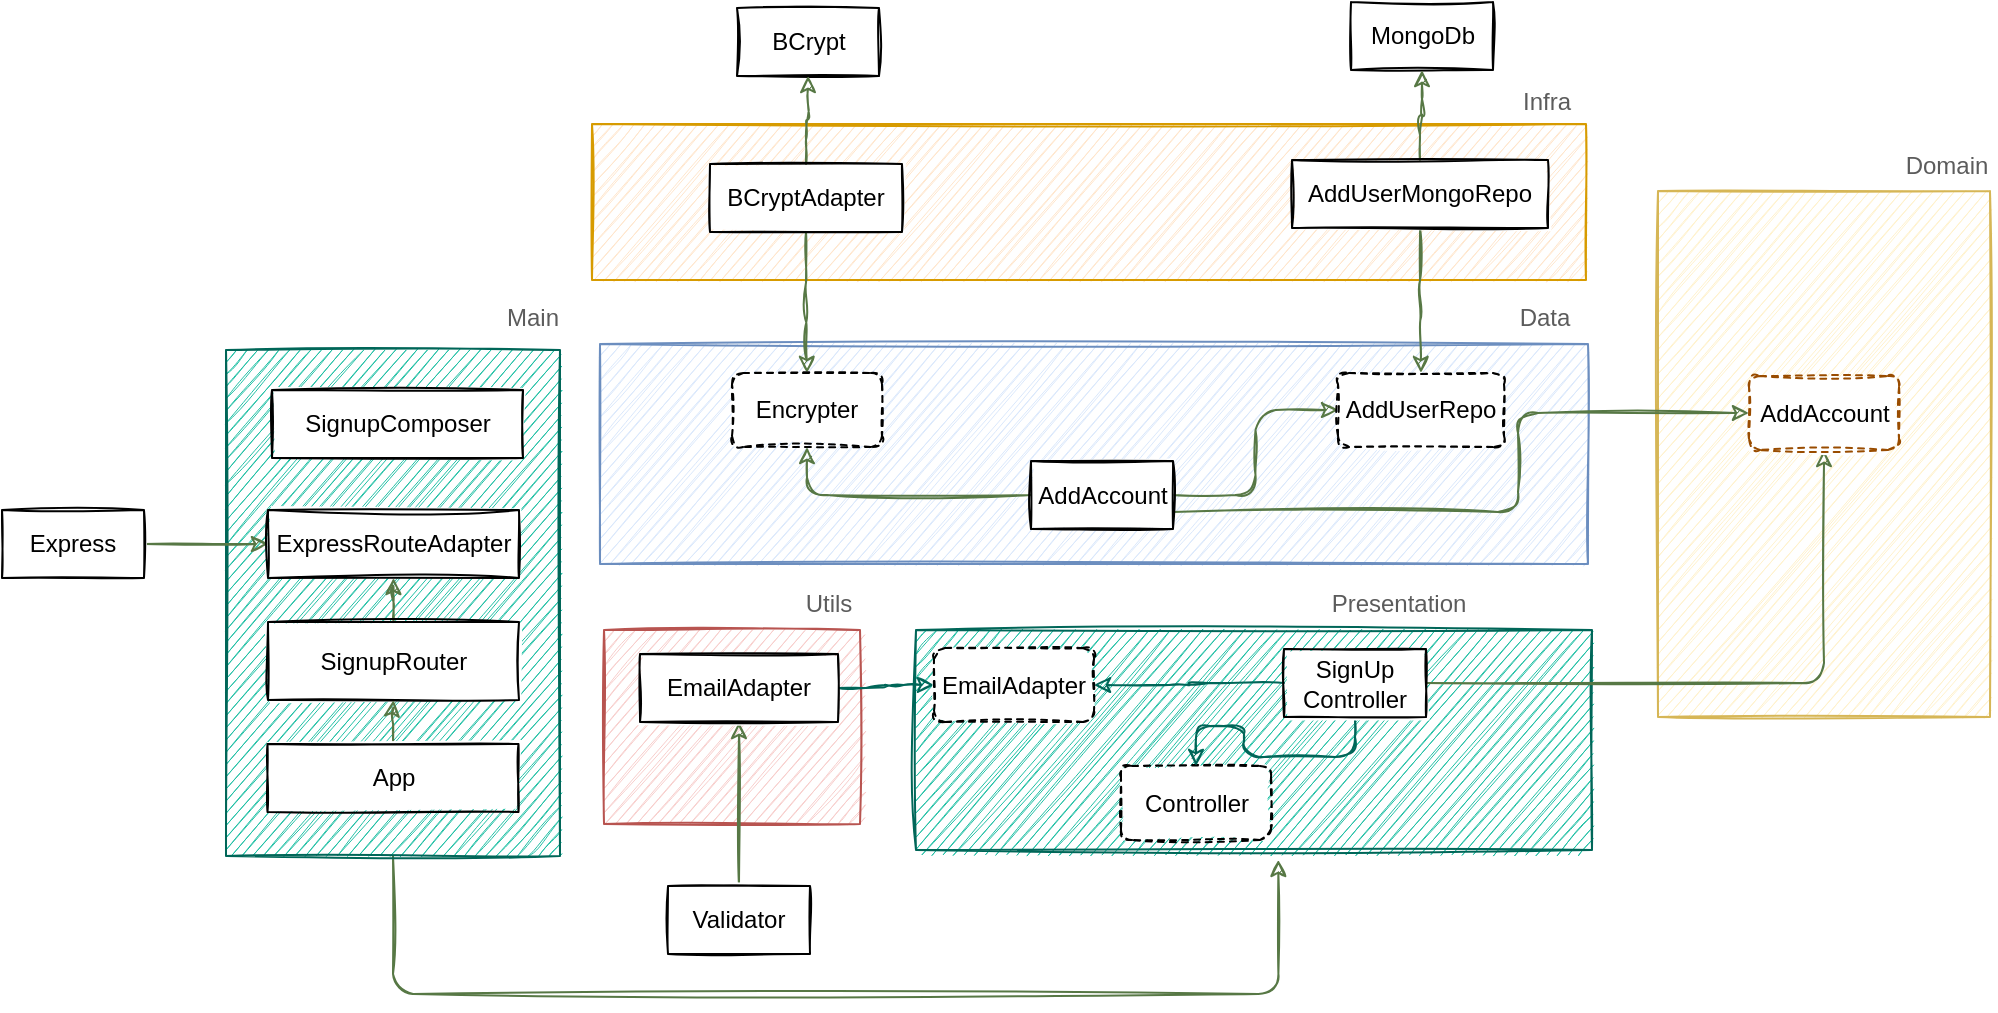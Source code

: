 <mxfile version="14.6.6" type="github">
  <diagram id="7C1zHKz_L_XaID7tGxn1" name="Page-1">
    <mxGraphModel dx="1613" dy="1683" grid="0" gridSize="10" guides="1" tooltips="1" connect="1" arrows="1" fold="1" page="1" pageScale="1" pageWidth="827" pageHeight="1169" math="0" shadow="0">
      <root>
        <mxCell id="0" />
        <mxCell id="1" parent="0" />
        <mxCell id="nDdKCuJg6omg3RGkGIXK-39" value="" style="rounded=0;whiteSpace=wrap;html=1;sketch=1;strokeColor=#d79b00;fillColor=#ffe6cc;" vertex="1" parent="1">
          <mxGeometry x="145" y="-45" width="497" height="78" as="geometry" />
        </mxCell>
        <mxCell id="nDdKCuJg6omg3RGkGIXK-74" style="edgeStyle=orthogonalEdgeStyle;rounded=1;sketch=1;orthogonalLoop=1;jettySize=auto;html=1;fontColor=#5C5C5C;strokeColor=#577845;fillColor=#21C0A5;entryX=0.536;entryY=1.045;entryDx=0;entryDy=0;entryPerimeter=0;exitX=0.5;exitY=1;exitDx=0;exitDy=0;" edge="1" parent="1" source="nDdKCuJg6omg3RGkGIXK-52" target="nDdKCuJg6omg3RGkGIXK-4">
          <mxGeometry relative="1" as="geometry">
            <mxPoint x="45.5" y="445" as="targetPoint" />
            <Array as="points">
              <mxPoint x="46" y="390" />
              <mxPoint x="488" y="390" />
            </Array>
          </mxGeometry>
        </mxCell>
        <mxCell id="nDdKCuJg6omg3RGkGIXK-52" value="" style="rounded=0;whiteSpace=wrap;html=1;sketch=1;fontColor=#5C5C5C;strokeColor=#006658;fillColor=#21C0A5;" vertex="1" parent="1">
          <mxGeometry x="-38" y="68" width="167" height="253" as="geometry" />
        </mxCell>
        <mxCell id="nDdKCuJg6omg3RGkGIXK-4" value="" style="rounded=0;whiteSpace=wrap;html=1;sketch=1;fontColor=#5C5C5C;strokeColor=#006658;fillColor=#21C0A5;" vertex="1" parent="1">
          <mxGeometry x="307" y="208" width="338" height="110" as="geometry" />
        </mxCell>
        <mxCell id="nDdKCuJg6omg3RGkGIXK-5" value="Presentation" style="text;html=1;align=center;verticalAlign=middle;resizable=0;points=[];autosize=1;strokeColor=none;fontColor=#5C5C5C;" vertex="1" parent="1">
          <mxGeometry x="509.75" y="186" width="77" height="18" as="geometry" />
        </mxCell>
        <mxCell id="nDdKCuJg6omg3RGkGIXK-6" value="" style="rounded=0;whiteSpace=wrap;html=1;sketch=1;strokeColor=#6c8ebf;fillColor=#dae8fc;" vertex="1" parent="1">
          <mxGeometry x="149" y="65" width="494" height="110" as="geometry" />
        </mxCell>
        <mxCell id="nDdKCuJg6omg3RGkGIXK-7" value="Data" style="text;html=1;align=center;verticalAlign=middle;resizable=0;points=[];autosize=1;strokeColor=none;fontColor=#5C5C5C;" vertex="1" parent="1">
          <mxGeometry x="601" y="42" width="40" height="20" as="geometry" />
        </mxCell>
        <mxCell id="nDdKCuJg6omg3RGkGIXK-8" value="" style="rounded=0;whiteSpace=wrap;html=1;sketch=1;strokeColor=#d6b656;fillColor=#fff2cc;" vertex="1" parent="1">
          <mxGeometry x="678" y="-11.5" width="166" height="263" as="geometry" />
        </mxCell>
        <mxCell id="nDdKCuJg6omg3RGkGIXK-9" value="" style="rounded=0;whiteSpace=wrap;html=1;sketch=1;strokeColor=#b85450;fillColor=#f8cecc;" vertex="1" parent="1">
          <mxGeometry x="151" y="208" width="128" height="97" as="geometry" />
        </mxCell>
        <mxCell id="nDdKCuJg6omg3RGkGIXK-10" value="Domain" style="text;html=1;align=center;verticalAlign=middle;resizable=0;points=[];autosize=1;strokeColor=none;fontColor=#5C5C5C;" vertex="1" parent="1">
          <mxGeometry x="796" y="-33" width="51" height="18" as="geometry" />
        </mxCell>
        <mxCell id="nDdKCuJg6omg3RGkGIXK-11" value="Utils" style="text;html=1;align=center;verticalAlign=middle;resizable=0;points=[];autosize=1;strokeColor=none;fontColor=#5C5C5C;" vertex="1" parent="1">
          <mxGeometry x="246" y="186" width="33" height="18" as="geometry" />
        </mxCell>
        <mxCell id="nDdKCuJg6omg3RGkGIXK-18" style="edgeStyle=orthogonalEdgeStyle;rounded=1;sketch=1;orthogonalLoop=1;jettySize=auto;html=1;exitX=0.5;exitY=1;exitDx=0;exitDy=0;entryX=0.5;entryY=0;entryDx=0;entryDy=0;fontColor=#5C5C5C;strokeColor=#006658;fillColor=#21C0A5;" edge="1" parent="1" source="nDdKCuJg6omg3RGkGIXK-17">
          <mxGeometry relative="1" as="geometry">
            <mxPoint x="447" y="484" as="targetPoint" />
          </mxGeometry>
        </mxCell>
        <mxCell id="nDdKCuJg6omg3RGkGIXK-19" value="Controller" style="rounded=1;whiteSpace=wrap;html=1;sketch=1;dashed=1;shadow=0;" vertex="1" parent="1">
          <mxGeometry x="409.5" y="276" width="75" height="37" as="geometry" />
        </mxCell>
        <mxCell id="nDdKCuJg6omg3RGkGIXK-22" style="edgeStyle=orthogonalEdgeStyle;rounded=1;sketch=1;orthogonalLoop=1;jettySize=auto;html=1;exitX=0.5;exitY=1;exitDx=0;exitDy=0;entryX=0.5;entryY=0;entryDx=0;entryDy=0;fontColor=#5C5C5C;strokeColor=#006658;fillColor=#21C0A5;" edge="1" parent="1" source="nDdKCuJg6omg3RGkGIXK-21" target="nDdKCuJg6omg3RGkGIXK-19">
          <mxGeometry relative="1" as="geometry" />
        </mxCell>
        <mxCell id="nDdKCuJg6omg3RGkGIXK-32" style="edgeStyle=orthogonalEdgeStyle;rounded=1;sketch=1;orthogonalLoop=1;jettySize=auto;html=1;exitX=0;exitY=0.5;exitDx=0;exitDy=0;entryX=1;entryY=0.5;entryDx=0;entryDy=0;fontColor=#5C5C5C;strokeColor=#006658;fillColor=#21C0A5;" edge="1" parent="1" source="nDdKCuJg6omg3RGkGIXK-21" target="nDdKCuJg6omg3RGkGIXK-31">
          <mxGeometry relative="1" as="geometry" />
        </mxCell>
        <mxCell id="nDdKCuJg6omg3RGkGIXK-57" style="edgeStyle=orthogonalEdgeStyle;rounded=1;sketch=1;orthogonalLoop=1;jettySize=auto;html=1;entryX=0.5;entryY=1;entryDx=0;entryDy=0;fontColor=#5C5C5C;strokeColor=#577845;fillColor=#21C0A5;" edge="1" parent="1" source="nDdKCuJg6omg3RGkGIXK-21" target="nDdKCuJg6omg3RGkGIXK-23">
          <mxGeometry relative="1" as="geometry" />
        </mxCell>
        <mxCell id="nDdKCuJg6omg3RGkGIXK-21" value="SignUp Controller" style="rounded=0;whiteSpace=wrap;html=1;sketch=1;" vertex="1" parent="1">
          <mxGeometry x="491" y="217.5" width="71" height="34" as="geometry" />
        </mxCell>
        <mxCell id="nDdKCuJg6omg3RGkGIXK-23" value="AddAccount" style="rounded=1;whiteSpace=wrap;html=1;sketch=1;dashed=1;shadow=0;strokeColor=#994C00;" vertex="1" parent="1">
          <mxGeometry x="723.5" y="81" width="75" height="37" as="geometry" />
        </mxCell>
        <mxCell id="nDdKCuJg6omg3RGkGIXK-24" value="MongoDb" style="rounded=0;whiteSpace=wrap;html=1;sketch=1;" vertex="1" parent="1">
          <mxGeometry x="524.5" y="-106" width="71" height="34" as="geometry" />
        </mxCell>
        <mxCell id="nDdKCuJg6omg3RGkGIXK-61" style="edgeStyle=orthogonalEdgeStyle;rounded=1;sketch=1;orthogonalLoop=1;jettySize=auto;html=1;entryX=0.5;entryY=1;entryDx=0;entryDy=0;fontColor=#5C5C5C;strokeColor=#577845;fillColor=#21C0A5;" edge="1" parent="1" source="nDdKCuJg6omg3RGkGIXK-25" target="nDdKCuJg6omg3RGkGIXK-29">
          <mxGeometry relative="1" as="geometry" />
        </mxCell>
        <mxCell id="nDdKCuJg6omg3RGkGIXK-25" value="Validator" style="rounded=0;whiteSpace=wrap;html=1;sketch=1;" vertex="1" parent="1">
          <mxGeometry x="183" y="336" width="71" height="34" as="geometry" />
        </mxCell>
        <mxCell id="nDdKCuJg6omg3RGkGIXK-26" value="BCrypt" style="rounded=0;whiteSpace=wrap;html=1;sketch=1;" vertex="1" parent="1">
          <mxGeometry x="217.5" y="-103" width="71" height="34" as="geometry" />
        </mxCell>
        <mxCell id="nDdKCuJg6omg3RGkGIXK-33" style="edgeStyle=orthogonalEdgeStyle;rounded=1;sketch=1;orthogonalLoop=1;jettySize=auto;html=1;exitX=1;exitY=0.5;exitDx=0;exitDy=0;fontColor=#5C5C5C;strokeColor=#006658;fillColor=#21C0A5;" edge="1" parent="1" source="nDdKCuJg6omg3RGkGIXK-29" target="nDdKCuJg6omg3RGkGIXK-31">
          <mxGeometry relative="1" as="geometry" />
        </mxCell>
        <mxCell id="nDdKCuJg6omg3RGkGIXK-29" value="EmailAdapter" style="rounded=0;whiteSpace=wrap;html=1;sketch=1;" vertex="1" parent="1">
          <mxGeometry x="169" y="220" width="99" height="34" as="geometry" />
        </mxCell>
        <mxCell id="nDdKCuJg6omg3RGkGIXK-31" value="EmailAdapter" style="rounded=1;whiteSpace=wrap;html=1;sketch=1;dashed=1;shadow=0;" vertex="1" parent="1">
          <mxGeometry x="316" y="217" width="80" height="37" as="geometry" />
        </mxCell>
        <mxCell id="nDdKCuJg6omg3RGkGIXK-43" style="edgeStyle=orthogonalEdgeStyle;rounded=1;sketch=1;orthogonalLoop=1;jettySize=auto;html=1;fontColor=#5C5C5C;strokeColor=#577845;fillColor=#21C0A5;" edge="1" parent="1" source="nDdKCuJg6omg3RGkGIXK-37" target="nDdKCuJg6omg3RGkGIXK-41">
          <mxGeometry relative="1" as="geometry" />
        </mxCell>
        <mxCell id="nDdKCuJg6omg3RGkGIXK-59" style="edgeStyle=orthogonalEdgeStyle;rounded=1;sketch=1;orthogonalLoop=1;jettySize=auto;html=1;entryX=0;entryY=0.5;entryDx=0;entryDy=0;fontColor=#5C5C5C;strokeColor=#577845;fillColor=#21C0A5;" edge="1" parent="1" source="nDdKCuJg6omg3RGkGIXK-37" target="nDdKCuJg6omg3RGkGIXK-23">
          <mxGeometry relative="1" as="geometry">
            <Array as="points">
              <mxPoint x="608" y="149" />
              <mxPoint x="608" y="100" />
            </Array>
          </mxGeometry>
        </mxCell>
        <mxCell id="nDdKCuJg6omg3RGkGIXK-60" style="edgeStyle=orthogonalEdgeStyle;rounded=1;sketch=1;orthogonalLoop=1;jettySize=auto;html=1;entryX=0;entryY=0.5;entryDx=0;entryDy=0;fontColor=#5C5C5C;strokeColor=#577845;fillColor=#21C0A5;" edge="1" parent="1" source="nDdKCuJg6omg3RGkGIXK-37" target="nDdKCuJg6omg3RGkGIXK-48">
          <mxGeometry relative="1" as="geometry" />
        </mxCell>
        <mxCell id="nDdKCuJg6omg3RGkGIXK-37" value="AddAccount" style="rounded=0;whiteSpace=wrap;html=1;sketch=1;" vertex="1" parent="1">
          <mxGeometry x="364.5" y="123.5" width="71" height="34" as="geometry" />
        </mxCell>
        <mxCell id="nDdKCuJg6omg3RGkGIXK-44" style="edgeStyle=orthogonalEdgeStyle;rounded=1;sketch=1;orthogonalLoop=1;jettySize=auto;html=1;fontColor=#5C5C5C;strokeColor=#577845;fillColor=#21C0A5;" edge="1" parent="1" source="nDdKCuJg6omg3RGkGIXK-40" target="nDdKCuJg6omg3RGkGIXK-41">
          <mxGeometry relative="1" as="geometry" />
        </mxCell>
        <mxCell id="nDdKCuJg6omg3RGkGIXK-45" style="edgeStyle=orthogonalEdgeStyle;rounded=1;sketch=1;orthogonalLoop=1;jettySize=auto;html=1;fontColor=#5C5C5C;strokeColor=#577845;fillColor=#21C0A5;" edge="1" parent="1" source="nDdKCuJg6omg3RGkGIXK-40" target="nDdKCuJg6omg3RGkGIXK-26">
          <mxGeometry relative="1" as="geometry" />
        </mxCell>
        <mxCell id="nDdKCuJg6omg3RGkGIXK-40" value="BCryptAdapter" style="rounded=0;whiteSpace=wrap;html=1;sketch=1;" vertex="1" parent="1">
          <mxGeometry x="204" y="-25" width="96" height="34" as="geometry" />
        </mxCell>
        <mxCell id="nDdKCuJg6omg3RGkGIXK-41" value="Encrypter" style="rounded=1;whiteSpace=wrap;html=1;sketch=1;dashed=1;shadow=0;" vertex="1" parent="1">
          <mxGeometry x="215" y="79.5" width="75" height="37" as="geometry" />
        </mxCell>
        <mxCell id="nDdKCuJg6omg3RGkGIXK-46" value="Infra" style="text;html=1;align=center;verticalAlign=middle;resizable=0;points=[];autosize=1;strokeColor=none;fontColor=#5C5C5C;" vertex="1" parent="1">
          <mxGeometry x="605" y="-65" width="34" height="18" as="geometry" />
        </mxCell>
        <mxCell id="nDdKCuJg6omg3RGkGIXK-51" style="edgeStyle=orthogonalEdgeStyle;rounded=1;sketch=1;orthogonalLoop=1;jettySize=auto;html=1;fontColor=#5C5C5C;strokeColor=#577845;fillColor=#21C0A5;" edge="1" parent="1" source="nDdKCuJg6omg3RGkGIXK-47" target="nDdKCuJg6omg3RGkGIXK-24">
          <mxGeometry relative="1" as="geometry" />
        </mxCell>
        <mxCell id="nDdKCuJg6omg3RGkGIXK-56" style="edgeStyle=orthogonalEdgeStyle;rounded=1;sketch=1;orthogonalLoop=1;jettySize=auto;html=1;fontColor=#5C5C5C;strokeColor=#577845;fillColor=#21C0A5;" edge="1" parent="1" source="nDdKCuJg6omg3RGkGIXK-47" target="nDdKCuJg6omg3RGkGIXK-48">
          <mxGeometry relative="1" as="geometry" />
        </mxCell>
        <mxCell id="nDdKCuJg6omg3RGkGIXK-47" value="AddUserMongoRepo" style="rounded=0;whiteSpace=wrap;html=1;sketch=1;" vertex="1" parent="1">
          <mxGeometry x="495" y="-27" width="128" height="34" as="geometry" />
        </mxCell>
        <mxCell id="nDdKCuJg6omg3RGkGIXK-48" value="AddUserRepo" style="rounded=1;whiteSpace=wrap;html=1;sketch=1;dashed=1;shadow=0;" vertex="1" parent="1">
          <mxGeometry x="518" y="79.5" width="83" height="37" as="geometry" />
        </mxCell>
        <mxCell id="nDdKCuJg6omg3RGkGIXK-53" value="Main" style="text;html=1;align=center;verticalAlign=middle;resizable=0;points=[];autosize=1;strokeColor=none;fontColor=#5C5C5C;" vertex="1" parent="1">
          <mxGeometry x="97" y="43" width="36" height="18" as="geometry" />
        </mxCell>
        <mxCell id="nDdKCuJg6omg3RGkGIXK-64" style="edgeStyle=orthogonalEdgeStyle;rounded=1;sketch=1;orthogonalLoop=1;jettySize=auto;html=1;entryX=0;entryY=0.5;entryDx=0;entryDy=0;fontColor=#5C5C5C;strokeColor=#577845;fillColor=#21C0A5;" edge="1" parent="1" source="nDdKCuJg6omg3RGkGIXK-62" target="nDdKCuJg6omg3RGkGIXK-63">
          <mxGeometry relative="1" as="geometry" />
        </mxCell>
        <mxCell id="nDdKCuJg6omg3RGkGIXK-62" value="Express" style="rounded=0;whiteSpace=wrap;html=1;sketch=1;" vertex="1" parent="1">
          <mxGeometry x="-150" y="148" width="71" height="34" as="geometry" />
        </mxCell>
        <mxCell id="nDdKCuJg6omg3RGkGIXK-63" value="ExpressRouteAdapter" style="rounded=0;whiteSpace=wrap;html=1;sketch=1;" vertex="1" parent="1">
          <mxGeometry x="-17" y="148" width="125.5" height="34" as="geometry" />
        </mxCell>
        <mxCell id="nDdKCuJg6omg3RGkGIXK-65" value="SignupComposer" style="rounded=0;whiteSpace=wrap;html=1;sketch=1;" vertex="1" parent="1">
          <mxGeometry x="-15" y="88" width="125.5" height="34" as="geometry" />
        </mxCell>
        <mxCell id="nDdKCuJg6omg3RGkGIXK-69" style="edgeStyle=orthogonalEdgeStyle;rounded=1;sketch=1;orthogonalLoop=1;jettySize=auto;html=1;entryX=0.5;entryY=1;entryDx=0;entryDy=0;fontColor=#5C5C5C;strokeColor=#577845;fillColor=#21C0A5;" edge="1" parent="1" source="nDdKCuJg6omg3RGkGIXK-66" target="nDdKCuJg6omg3RGkGIXK-63">
          <mxGeometry relative="1" as="geometry" />
        </mxCell>
        <mxCell id="nDdKCuJg6omg3RGkGIXK-66" value="SignupRouter" style="rounded=0;whiteSpace=wrap;html=1;sketch=1;" vertex="1" parent="1">
          <mxGeometry x="-17" y="204" width="125.5" height="39" as="geometry" />
        </mxCell>
        <mxCell id="nDdKCuJg6omg3RGkGIXK-71" style="edgeStyle=orthogonalEdgeStyle;rounded=1;sketch=1;orthogonalLoop=1;jettySize=auto;html=1;fontColor=#5C5C5C;strokeColor=#577845;fillColor=#21C0A5;" edge="1" parent="1" source="nDdKCuJg6omg3RGkGIXK-67" target="nDdKCuJg6omg3RGkGIXK-66">
          <mxGeometry relative="1" as="geometry" />
        </mxCell>
        <mxCell id="nDdKCuJg6omg3RGkGIXK-67" value="App" style="rounded=0;whiteSpace=wrap;html=1;sketch=1;" vertex="1" parent="1">
          <mxGeometry x="-17.25" y="265" width="125.5" height="34" as="geometry" />
        </mxCell>
      </root>
    </mxGraphModel>
  </diagram>
</mxfile>
